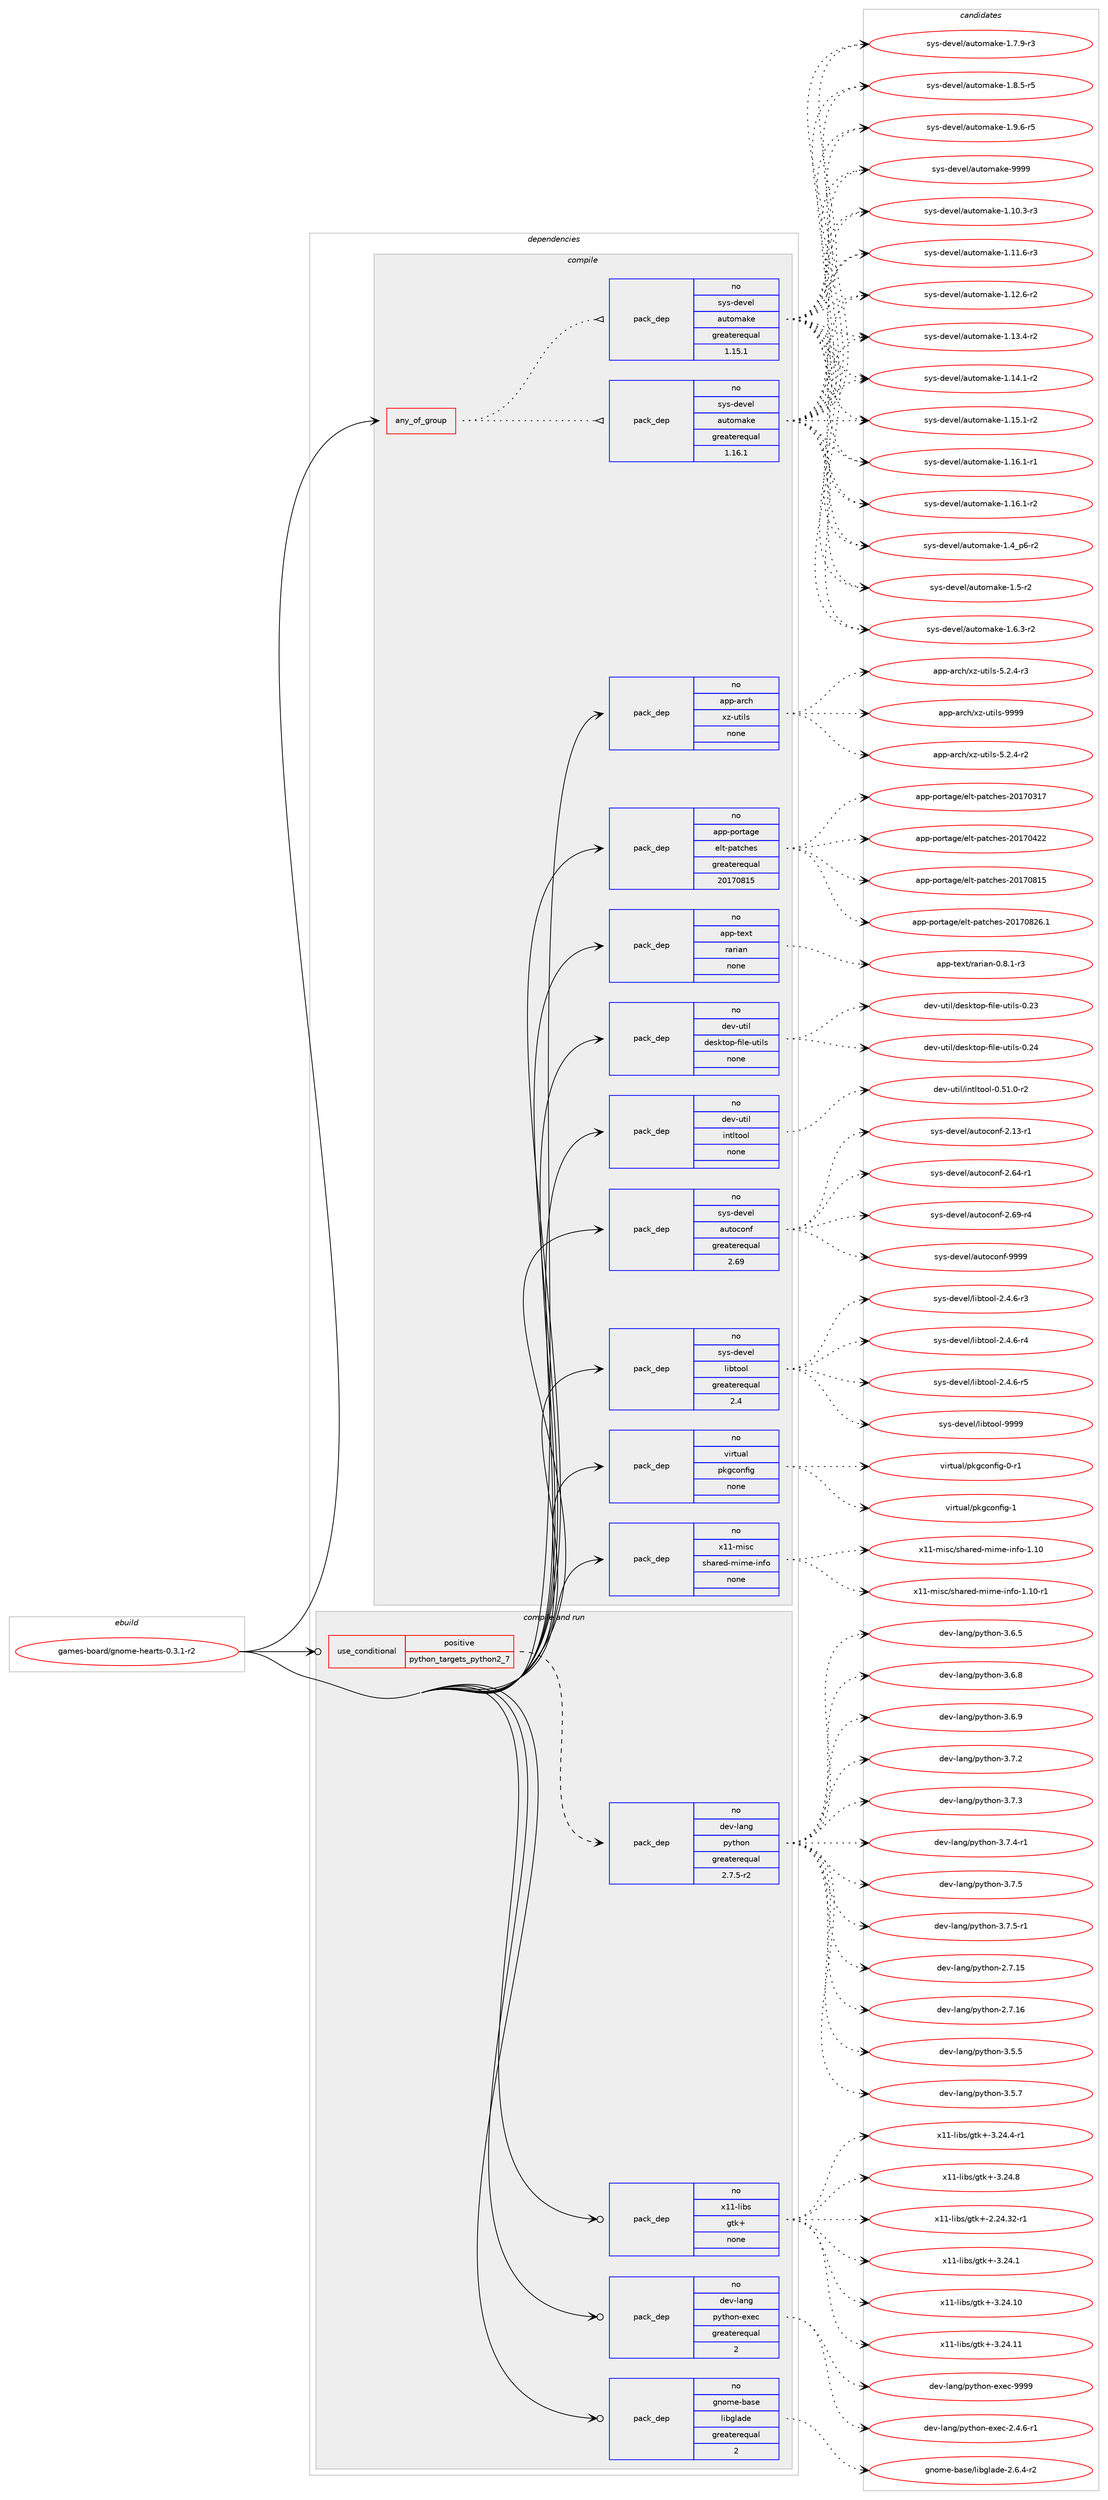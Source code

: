 digraph prolog {

# *************
# Graph options
# *************

newrank=true;
concentrate=true;
compound=true;
graph [rankdir=LR,fontname=Helvetica,fontsize=10,ranksep=1.5];#, ranksep=2.5, nodesep=0.2];
edge  [arrowhead=vee];
node  [fontname=Helvetica,fontsize=10];

# **********
# The ebuild
# **********

subgraph cluster_leftcol {
color=gray;
rank=same;
label=<<i>ebuild</i>>;
id [label="games-board/gnome-hearts-0.3.1-r2", color=red, width=4, href="../games-board/gnome-hearts-0.3.1-r2.svg"];
}

# ****************
# The dependencies
# ****************

subgraph cluster_midcol {
color=gray;
label=<<i>dependencies</i>>;
subgraph cluster_compile {
fillcolor="#eeeeee";
style=filled;
label=<<i>compile</i>>;
subgraph any11913 {
dependency737407 [label=<<TABLE BORDER="0" CELLBORDER="1" CELLSPACING="0" CELLPADDING="4"><TR><TD CELLPADDING="10">any_of_group</TD></TR></TABLE>>, shape=none, color=red];subgraph pack540887 {
dependency737408 [label=<<TABLE BORDER="0" CELLBORDER="1" CELLSPACING="0" CELLPADDING="4" WIDTH="220"><TR><TD ROWSPAN="6" CELLPADDING="30">pack_dep</TD></TR><TR><TD WIDTH="110">no</TD></TR><TR><TD>sys-devel</TD></TR><TR><TD>automake</TD></TR><TR><TD>greaterequal</TD></TR><TR><TD>1.16.1</TD></TR></TABLE>>, shape=none, color=blue];
}
dependency737407:e -> dependency737408:w [weight=20,style="dotted",arrowhead="oinv"];
subgraph pack540888 {
dependency737409 [label=<<TABLE BORDER="0" CELLBORDER="1" CELLSPACING="0" CELLPADDING="4" WIDTH="220"><TR><TD ROWSPAN="6" CELLPADDING="30">pack_dep</TD></TR><TR><TD WIDTH="110">no</TD></TR><TR><TD>sys-devel</TD></TR><TR><TD>automake</TD></TR><TR><TD>greaterequal</TD></TR><TR><TD>1.15.1</TD></TR></TABLE>>, shape=none, color=blue];
}
dependency737407:e -> dependency737409:w [weight=20,style="dotted",arrowhead="oinv"];
}
id:e -> dependency737407:w [weight=20,style="solid",arrowhead="vee"];
subgraph pack540889 {
dependency737410 [label=<<TABLE BORDER="0" CELLBORDER="1" CELLSPACING="0" CELLPADDING="4" WIDTH="220"><TR><TD ROWSPAN="6" CELLPADDING="30">pack_dep</TD></TR><TR><TD WIDTH="110">no</TD></TR><TR><TD>app-arch</TD></TR><TR><TD>xz-utils</TD></TR><TR><TD>none</TD></TR><TR><TD></TD></TR></TABLE>>, shape=none, color=blue];
}
id:e -> dependency737410:w [weight=20,style="solid",arrowhead="vee"];
subgraph pack540890 {
dependency737411 [label=<<TABLE BORDER="0" CELLBORDER="1" CELLSPACING="0" CELLPADDING="4" WIDTH="220"><TR><TD ROWSPAN="6" CELLPADDING="30">pack_dep</TD></TR><TR><TD WIDTH="110">no</TD></TR><TR><TD>app-portage</TD></TR><TR><TD>elt-patches</TD></TR><TR><TD>greaterequal</TD></TR><TR><TD>20170815</TD></TR></TABLE>>, shape=none, color=blue];
}
id:e -> dependency737411:w [weight=20,style="solid",arrowhead="vee"];
subgraph pack540891 {
dependency737412 [label=<<TABLE BORDER="0" CELLBORDER="1" CELLSPACING="0" CELLPADDING="4" WIDTH="220"><TR><TD ROWSPAN="6" CELLPADDING="30">pack_dep</TD></TR><TR><TD WIDTH="110">no</TD></TR><TR><TD>app-text</TD></TR><TR><TD>rarian</TD></TR><TR><TD>none</TD></TR><TR><TD></TD></TR></TABLE>>, shape=none, color=blue];
}
id:e -> dependency737412:w [weight=20,style="solid",arrowhead="vee"];
subgraph pack540892 {
dependency737413 [label=<<TABLE BORDER="0" CELLBORDER="1" CELLSPACING="0" CELLPADDING="4" WIDTH="220"><TR><TD ROWSPAN="6" CELLPADDING="30">pack_dep</TD></TR><TR><TD WIDTH="110">no</TD></TR><TR><TD>dev-util</TD></TR><TR><TD>desktop-file-utils</TD></TR><TR><TD>none</TD></TR><TR><TD></TD></TR></TABLE>>, shape=none, color=blue];
}
id:e -> dependency737413:w [weight=20,style="solid",arrowhead="vee"];
subgraph pack540893 {
dependency737414 [label=<<TABLE BORDER="0" CELLBORDER="1" CELLSPACING="0" CELLPADDING="4" WIDTH="220"><TR><TD ROWSPAN="6" CELLPADDING="30">pack_dep</TD></TR><TR><TD WIDTH="110">no</TD></TR><TR><TD>dev-util</TD></TR><TR><TD>intltool</TD></TR><TR><TD>none</TD></TR><TR><TD></TD></TR></TABLE>>, shape=none, color=blue];
}
id:e -> dependency737414:w [weight=20,style="solid",arrowhead="vee"];
subgraph pack540894 {
dependency737415 [label=<<TABLE BORDER="0" CELLBORDER="1" CELLSPACING="0" CELLPADDING="4" WIDTH="220"><TR><TD ROWSPAN="6" CELLPADDING="30">pack_dep</TD></TR><TR><TD WIDTH="110">no</TD></TR><TR><TD>sys-devel</TD></TR><TR><TD>autoconf</TD></TR><TR><TD>greaterequal</TD></TR><TR><TD>2.69</TD></TR></TABLE>>, shape=none, color=blue];
}
id:e -> dependency737415:w [weight=20,style="solid",arrowhead="vee"];
subgraph pack540895 {
dependency737416 [label=<<TABLE BORDER="0" CELLBORDER="1" CELLSPACING="0" CELLPADDING="4" WIDTH="220"><TR><TD ROWSPAN="6" CELLPADDING="30">pack_dep</TD></TR><TR><TD WIDTH="110">no</TD></TR><TR><TD>sys-devel</TD></TR><TR><TD>libtool</TD></TR><TR><TD>greaterequal</TD></TR><TR><TD>2.4</TD></TR></TABLE>>, shape=none, color=blue];
}
id:e -> dependency737416:w [weight=20,style="solid",arrowhead="vee"];
subgraph pack540896 {
dependency737417 [label=<<TABLE BORDER="0" CELLBORDER="1" CELLSPACING="0" CELLPADDING="4" WIDTH="220"><TR><TD ROWSPAN="6" CELLPADDING="30">pack_dep</TD></TR><TR><TD WIDTH="110">no</TD></TR><TR><TD>virtual</TD></TR><TR><TD>pkgconfig</TD></TR><TR><TD>none</TD></TR><TR><TD></TD></TR></TABLE>>, shape=none, color=blue];
}
id:e -> dependency737417:w [weight=20,style="solid",arrowhead="vee"];
subgraph pack540897 {
dependency737418 [label=<<TABLE BORDER="0" CELLBORDER="1" CELLSPACING="0" CELLPADDING="4" WIDTH="220"><TR><TD ROWSPAN="6" CELLPADDING="30">pack_dep</TD></TR><TR><TD WIDTH="110">no</TD></TR><TR><TD>x11-misc</TD></TR><TR><TD>shared-mime-info</TD></TR><TR><TD>none</TD></TR><TR><TD></TD></TR></TABLE>>, shape=none, color=blue];
}
id:e -> dependency737418:w [weight=20,style="solid",arrowhead="vee"];
}
subgraph cluster_compileandrun {
fillcolor="#eeeeee";
style=filled;
label=<<i>compile and run</i>>;
subgraph cond184228 {
dependency737419 [label=<<TABLE BORDER="0" CELLBORDER="1" CELLSPACING="0" CELLPADDING="4"><TR><TD ROWSPAN="3" CELLPADDING="10">use_conditional</TD></TR><TR><TD>positive</TD></TR><TR><TD>python_targets_python2_7</TD></TR></TABLE>>, shape=none, color=red];
subgraph pack540898 {
dependency737420 [label=<<TABLE BORDER="0" CELLBORDER="1" CELLSPACING="0" CELLPADDING="4" WIDTH="220"><TR><TD ROWSPAN="6" CELLPADDING="30">pack_dep</TD></TR><TR><TD WIDTH="110">no</TD></TR><TR><TD>dev-lang</TD></TR><TR><TD>python</TD></TR><TR><TD>greaterequal</TD></TR><TR><TD>2.7.5-r2</TD></TR></TABLE>>, shape=none, color=blue];
}
dependency737419:e -> dependency737420:w [weight=20,style="dashed",arrowhead="vee"];
}
id:e -> dependency737419:w [weight=20,style="solid",arrowhead="odotvee"];
subgraph pack540899 {
dependency737421 [label=<<TABLE BORDER="0" CELLBORDER="1" CELLSPACING="0" CELLPADDING="4" WIDTH="220"><TR><TD ROWSPAN="6" CELLPADDING="30">pack_dep</TD></TR><TR><TD WIDTH="110">no</TD></TR><TR><TD>dev-lang</TD></TR><TR><TD>python-exec</TD></TR><TR><TD>greaterequal</TD></TR><TR><TD>2</TD></TR></TABLE>>, shape=none, color=blue];
}
id:e -> dependency737421:w [weight=20,style="solid",arrowhead="odotvee"];
subgraph pack540900 {
dependency737422 [label=<<TABLE BORDER="0" CELLBORDER="1" CELLSPACING="0" CELLPADDING="4" WIDTH="220"><TR><TD ROWSPAN="6" CELLPADDING="30">pack_dep</TD></TR><TR><TD WIDTH="110">no</TD></TR><TR><TD>gnome-base</TD></TR><TR><TD>libglade</TD></TR><TR><TD>greaterequal</TD></TR><TR><TD>2</TD></TR></TABLE>>, shape=none, color=blue];
}
id:e -> dependency737422:w [weight=20,style="solid",arrowhead="odotvee"];
subgraph pack540901 {
dependency737423 [label=<<TABLE BORDER="0" CELLBORDER="1" CELLSPACING="0" CELLPADDING="4" WIDTH="220"><TR><TD ROWSPAN="6" CELLPADDING="30">pack_dep</TD></TR><TR><TD WIDTH="110">no</TD></TR><TR><TD>x11-libs</TD></TR><TR><TD>gtk+</TD></TR><TR><TD>none</TD></TR><TR><TD></TD></TR></TABLE>>, shape=none, color=blue];
}
id:e -> dependency737423:w [weight=20,style="solid",arrowhead="odotvee"];
}
subgraph cluster_run {
fillcolor="#eeeeee";
style=filled;
label=<<i>run</i>>;
}
}

# **************
# The candidates
# **************

subgraph cluster_choices {
rank=same;
color=gray;
label=<<i>candidates</i>>;

subgraph choice540887 {
color=black;
nodesep=1;
choice11512111545100101118101108479711711611110997107101454946494846514511451 [label="sys-devel/automake-1.10.3-r3", color=red, width=4,href="../sys-devel/automake-1.10.3-r3.svg"];
choice11512111545100101118101108479711711611110997107101454946494946544511451 [label="sys-devel/automake-1.11.6-r3", color=red, width=4,href="../sys-devel/automake-1.11.6-r3.svg"];
choice11512111545100101118101108479711711611110997107101454946495046544511450 [label="sys-devel/automake-1.12.6-r2", color=red, width=4,href="../sys-devel/automake-1.12.6-r2.svg"];
choice11512111545100101118101108479711711611110997107101454946495146524511450 [label="sys-devel/automake-1.13.4-r2", color=red, width=4,href="../sys-devel/automake-1.13.4-r2.svg"];
choice11512111545100101118101108479711711611110997107101454946495246494511450 [label="sys-devel/automake-1.14.1-r2", color=red, width=4,href="../sys-devel/automake-1.14.1-r2.svg"];
choice11512111545100101118101108479711711611110997107101454946495346494511450 [label="sys-devel/automake-1.15.1-r2", color=red, width=4,href="../sys-devel/automake-1.15.1-r2.svg"];
choice11512111545100101118101108479711711611110997107101454946495446494511449 [label="sys-devel/automake-1.16.1-r1", color=red, width=4,href="../sys-devel/automake-1.16.1-r1.svg"];
choice11512111545100101118101108479711711611110997107101454946495446494511450 [label="sys-devel/automake-1.16.1-r2", color=red, width=4,href="../sys-devel/automake-1.16.1-r2.svg"];
choice115121115451001011181011084797117116111109971071014549465295112544511450 [label="sys-devel/automake-1.4_p6-r2", color=red, width=4,href="../sys-devel/automake-1.4_p6-r2.svg"];
choice11512111545100101118101108479711711611110997107101454946534511450 [label="sys-devel/automake-1.5-r2", color=red, width=4,href="../sys-devel/automake-1.5-r2.svg"];
choice115121115451001011181011084797117116111109971071014549465446514511450 [label="sys-devel/automake-1.6.3-r2", color=red, width=4,href="../sys-devel/automake-1.6.3-r2.svg"];
choice115121115451001011181011084797117116111109971071014549465546574511451 [label="sys-devel/automake-1.7.9-r3", color=red, width=4,href="../sys-devel/automake-1.7.9-r3.svg"];
choice115121115451001011181011084797117116111109971071014549465646534511453 [label="sys-devel/automake-1.8.5-r5", color=red, width=4,href="../sys-devel/automake-1.8.5-r5.svg"];
choice115121115451001011181011084797117116111109971071014549465746544511453 [label="sys-devel/automake-1.9.6-r5", color=red, width=4,href="../sys-devel/automake-1.9.6-r5.svg"];
choice115121115451001011181011084797117116111109971071014557575757 [label="sys-devel/automake-9999", color=red, width=4,href="../sys-devel/automake-9999.svg"];
dependency737408:e -> choice11512111545100101118101108479711711611110997107101454946494846514511451:w [style=dotted,weight="100"];
dependency737408:e -> choice11512111545100101118101108479711711611110997107101454946494946544511451:w [style=dotted,weight="100"];
dependency737408:e -> choice11512111545100101118101108479711711611110997107101454946495046544511450:w [style=dotted,weight="100"];
dependency737408:e -> choice11512111545100101118101108479711711611110997107101454946495146524511450:w [style=dotted,weight="100"];
dependency737408:e -> choice11512111545100101118101108479711711611110997107101454946495246494511450:w [style=dotted,weight="100"];
dependency737408:e -> choice11512111545100101118101108479711711611110997107101454946495346494511450:w [style=dotted,weight="100"];
dependency737408:e -> choice11512111545100101118101108479711711611110997107101454946495446494511449:w [style=dotted,weight="100"];
dependency737408:e -> choice11512111545100101118101108479711711611110997107101454946495446494511450:w [style=dotted,weight="100"];
dependency737408:e -> choice115121115451001011181011084797117116111109971071014549465295112544511450:w [style=dotted,weight="100"];
dependency737408:e -> choice11512111545100101118101108479711711611110997107101454946534511450:w [style=dotted,weight="100"];
dependency737408:e -> choice115121115451001011181011084797117116111109971071014549465446514511450:w [style=dotted,weight="100"];
dependency737408:e -> choice115121115451001011181011084797117116111109971071014549465546574511451:w [style=dotted,weight="100"];
dependency737408:e -> choice115121115451001011181011084797117116111109971071014549465646534511453:w [style=dotted,weight="100"];
dependency737408:e -> choice115121115451001011181011084797117116111109971071014549465746544511453:w [style=dotted,weight="100"];
dependency737408:e -> choice115121115451001011181011084797117116111109971071014557575757:w [style=dotted,weight="100"];
}
subgraph choice540888 {
color=black;
nodesep=1;
choice11512111545100101118101108479711711611110997107101454946494846514511451 [label="sys-devel/automake-1.10.3-r3", color=red, width=4,href="../sys-devel/automake-1.10.3-r3.svg"];
choice11512111545100101118101108479711711611110997107101454946494946544511451 [label="sys-devel/automake-1.11.6-r3", color=red, width=4,href="../sys-devel/automake-1.11.6-r3.svg"];
choice11512111545100101118101108479711711611110997107101454946495046544511450 [label="sys-devel/automake-1.12.6-r2", color=red, width=4,href="../sys-devel/automake-1.12.6-r2.svg"];
choice11512111545100101118101108479711711611110997107101454946495146524511450 [label="sys-devel/automake-1.13.4-r2", color=red, width=4,href="../sys-devel/automake-1.13.4-r2.svg"];
choice11512111545100101118101108479711711611110997107101454946495246494511450 [label="sys-devel/automake-1.14.1-r2", color=red, width=4,href="../sys-devel/automake-1.14.1-r2.svg"];
choice11512111545100101118101108479711711611110997107101454946495346494511450 [label="sys-devel/automake-1.15.1-r2", color=red, width=4,href="../sys-devel/automake-1.15.1-r2.svg"];
choice11512111545100101118101108479711711611110997107101454946495446494511449 [label="sys-devel/automake-1.16.1-r1", color=red, width=4,href="../sys-devel/automake-1.16.1-r1.svg"];
choice11512111545100101118101108479711711611110997107101454946495446494511450 [label="sys-devel/automake-1.16.1-r2", color=red, width=4,href="../sys-devel/automake-1.16.1-r2.svg"];
choice115121115451001011181011084797117116111109971071014549465295112544511450 [label="sys-devel/automake-1.4_p6-r2", color=red, width=4,href="../sys-devel/automake-1.4_p6-r2.svg"];
choice11512111545100101118101108479711711611110997107101454946534511450 [label="sys-devel/automake-1.5-r2", color=red, width=4,href="../sys-devel/automake-1.5-r2.svg"];
choice115121115451001011181011084797117116111109971071014549465446514511450 [label="sys-devel/automake-1.6.3-r2", color=red, width=4,href="../sys-devel/automake-1.6.3-r2.svg"];
choice115121115451001011181011084797117116111109971071014549465546574511451 [label="sys-devel/automake-1.7.9-r3", color=red, width=4,href="../sys-devel/automake-1.7.9-r3.svg"];
choice115121115451001011181011084797117116111109971071014549465646534511453 [label="sys-devel/automake-1.8.5-r5", color=red, width=4,href="../sys-devel/automake-1.8.5-r5.svg"];
choice115121115451001011181011084797117116111109971071014549465746544511453 [label="sys-devel/automake-1.9.6-r5", color=red, width=4,href="../sys-devel/automake-1.9.6-r5.svg"];
choice115121115451001011181011084797117116111109971071014557575757 [label="sys-devel/automake-9999", color=red, width=4,href="../sys-devel/automake-9999.svg"];
dependency737409:e -> choice11512111545100101118101108479711711611110997107101454946494846514511451:w [style=dotted,weight="100"];
dependency737409:e -> choice11512111545100101118101108479711711611110997107101454946494946544511451:w [style=dotted,weight="100"];
dependency737409:e -> choice11512111545100101118101108479711711611110997107101454946495046544511450:w [style=dotted,weight="100"];
dependency737409:e -> choice11512111545100101118101108479711711611110997107101454946495146524511450:w [style=dotted,weight="100"];
dependency737409:e -> choice11512111545100101118101108479711711611110997107101454946495246494511450:w [style=dotted,weight="100"];
dependency737409:e -> choice11512111545100101118101108479711711611110997107101454946495346494511450:w [style=dotted,weight="100"];
dependency737409:e -> choice11512111545100101118101108479711711611110997107101454946495446494511449:w [style=dotted,weight="100"];
dependency737409:e -> choice11512111545100101118101108479711711611110997107101454946495446494511450:w [style=dotted,weight="100"];
dependency737409:e -> choice115121115451001011181011084797117116111109971071014549465295112544511450:w [style=dotted,weight="100"];
dependency737409:e -> choice11512111545100101118101108479711711611110997107101454946534511450:w [style=dotted,weight="100"];
dependency737409:e -> choice115121115451001011181011084797117116111109971071014549465446514511450:w [style=dotted,weight="100"];
dependency737409:e -> choice115121115451001011181011084797117116111109971071014549465546574511451:w [style=dotted,weight="100"];
dependency737409:e -> choice115121115451001011181011084797117116111109971071014549465646534511453:w [style=dotted,weight="100"];
dependency737409:e -> choice115121115451001011181011084797117116111109971071014549465746544511453:w [style=dotted,weight="100"];
dependency737409:e -> choice115121115451001011181011084797117116111109971071014557575757:w [style=dotted,weight="100"];
}
subgraph choice540889 {
color=black;
nodesep=1;
choice9711211245971149910447120122451171161051081154553465046524511450 [label="app-arch/xz-utils-5.2.4-r2", color=red, width=4,href="../app-arch/xz-utils-5.2.4-r2.svg"];
choice9711211245971149910447120122451171161051081154553465046524511451 [label="app-arch/xz-utils-5.2.4-r3", color=red, width=4,href="../app-arch/xz-utils-5.2.4-r3.svg"];
choice9711211245971149910447120122451171161051081154557575757 [label="app-arch/xz-utils-9999", color=red, width=4,href="../app-arch/xz-utils-9999.svg"];
dependency737410:e -> choice9711211245971149910447120122451171161051081154553465046524511450:w [style=dotted,weight="100"];
dependency737410:e -> choice9711211245971149910447120122451171161051081154553465046524511451:w [style=dotted,weight="100"];
dependency737410:e -> choice9711211245971149910447120122451171161051081154557575757:w [style=dotted,weight="100"];
}
subgraph choice540890 {
color=black;
nodesep=1;
choice97112112451121111141169710310147101108116451129711699104101115455048495548514955 [label="app-portage/elt-patches-20170317", color=red, width=4,href="../app-portage/elt-patches-20170317.svg"];
choice97112112451121111141169710310147101108116451129711699104101115455048495548525050 [label="app-portage/elt-patches-20170422", color=red, width=4,href="../app-portage/elt-patches-20170422.svg"];
choice97112112451121111141169710310147101108116451129711699104101115455048495548564953 [label="app-portage/elt-patches-20170815", color=red, width=4,href="../app-portage/elt-patches-20170815.svg"];
choice971121124511211111411697103101471011081164511297116991041011154550484955485650544649 [label="app-portage/elt-patches-20170826.1", color=red, width=4,href="../app-portage/elt-patches-20170826.1.svg"];
dependency737411:e -> choice97112112451121111141169710310147101108116451129711699104101115455048495548514955:w [style=dotted,weight="100"];
dependency737411:e -> choice97112112451121111141169710310147101108116451129711699104101115455048495548525050:w [style=dotted,weight="100"];
dependency737411:e -> choice97112112451121111141169710310147101108116451129711699104101115455048495548564953:w [style=dotted,weight="100"];
dependency737411:e -> choice971121124511211111411697103101471011081164511297116991041011154550484955485650544649:w [style=dotted,weight="100"];
}
subgraph choice540891 {
color=black;
nodesep=1;
choice97112112451161011201164711497114105971104548465646494511451 [label="app-text/rarian-0.8.1-r3", color=red, width=4,href="../app-text/rarian-0.8.1-r3.svg"];
dependency737412:e -> choice97112112451161011201164711497114105971104548465646494511451:w [style=dotted,weight="100"];
}
subgraph choice540892 {
color=black;
nodesep=1;
choice100101118451171161051084710010111510711611111245102105108101451171161051081154548465051 [label="dev-util/desktop-file-utils-0.23", color=red, width=4,href="../dev-util/desktop-file-utils-0.23.svg"];
choice100101118451171161051084710010111510711611111245102105108101451171161051081154548465052 [label="dev-util/desktop-file-utils-0.24", color=red, width=4,href="../dev-util/desktop-file-utils-0.24.svg"];
dependency737413:e -> choice100101118451171161051084710010111510711611111245102105108101451171161051081154548465051:w [style=dotted,weight="100"];
dependency737413:e -> choice100101118451171161051084710010111510711611111245102105108101451171161051081154548465052:w [style=dotted,weight="100"];
}
subgraph choice540893 {
color=black;
nodesep=1;
choice1001011184511711610510847105110116108116111111108454846534946484511450 [label="dev-util/intltool-0.51.0-r2", color=red, width=4,href="../dev-util/intltool-0.51.0-r2.svg"];
dependency737414:e -> choice1001011184511711610510847105110116108116111111108454846534946484511450:w [style=dotted,weight="100"];
}
subgraph choice540894 {
color=black;
nodesep=1;
choice1151211154510010111810110847971171161119911111010245504649514511449 [label="sys-devel/autoconf-2.13-r1", color=red, width=4,href="../sys-devel/autoconf-2.13-r1.svg"];
choice1151211154510010111810110847971171161119911111010245504654524511449 [label="sys-devel/autoconf-2.64-r1", color=red, width=4,href="../sys-devel/autoconf-2.64-r1.svg"];
choice1151211154510010111810110847971171161119911111010245504654574511452 [label="sys-devel/autoconf-2.69-r4", color=red, width=4,href="../sys-devel/autoconf-2.69-r4.svg"];
choice115121115451001011181011084797117116111991111101024557575757 [label="sys-devel/autoconf-9999", color=red, width=4,href="../sys-devel/autoconf-9999.svg"];
dependency737415:e -> choice1151211154510010111810110847971171161119911111010245504649514511449:w [style=dotted,weight="100"];
dependency737415:e -> choice1151211154510010111810110847971171161119911111010245504654524511449:w [style=dotted,weight="100"];
dependency737415:e -> choice1151211154510010111810110847971171161119911111010245504654574511452:w [style=dotted,weight="100"];
dependency737415:e -> choice115121115451001011181011084797117116111991111101024557575757:w [style=dotted,weight="100"];
}
subgraph choice540895 {
color=black;
nodesep=1;
choice1151211154510010111810110847108105981161111111084550465246544511451 [label="sys-devel/libtool-2.4.6-r3", color=red, width=4,href="../sys-devel/libtool-2.4.6-r3.svg"];
choice1151211154510010111810110847108105981161111111084550465246544511452 [label="sys-devel/libtool-2.4.6-r4", color=red, width=4,href="../sys-devel/libtool-2.4.6-r4.svg"];
choice1151211154510010111810110847108105981161111111084550465246544511453 [label="sys-devel/libtool-2.4.6-r5", color=red, width=4,href="../sys-devel/libtool-2.4.6-r5.svg"];
choice1151211154510010111810110847108105981161111111084557575757 [label="sys-devel/libtool-9999", color=red, width=4,href="../sys-devel/libtool-9999.svg"];
dependency737416:e -> choice1151211154510010111810110847108105981161111111084550465246544511451:w [style=dotted,weight="100"];
dependency737416:e -> choice1151211154510010111810110847108105981161111111084550465246544511452:w [style=dotted,weight="100"];
dependency737416:e -> choice1151211154510010111810110847108105981161111111084550465246544511453:w [style=dotted,weight="100"];
dependency737416:e -> choice1151211154510010111810110847108105981161111111084557575757:w [style=dotted,weight="100"];
}
subgraph choice540896 {
color=black;
nodesep=1;
choice11810511411611797108471121071039911111010210510345484511449 [label="virtual/pkgconfig-0-r1", color=red, width=4,href="../virtual/pkgconfig-0-r1.svg"];
choice1181051141161179710847112107103991111101021051034549 [label="virtual/pkgconfig-1", color=red, width=4,href="../virtual/pkgconfig-1.svg"];
dependency737417:e -> choice11810511411611797108471121071039911111010210510345484511449:w [style=dotted,weight="100"];
dependency737417:e -> choice1181051141161179710847112107103991111101021051034549:w [style=dotted,weight="100"];
}
subgraph choice540897 {
color=black;
nodesep=1;
choice12049494510910511599471151049711410110045109105109101451051101021114549464948 [label="x11-misc/shared-mime-info-1.10", color=red, width=4,href="../x11-misc/shared-mime-info-1.10.svg"];
choice120494945109105115994711510497114101100451091051091014510511010211145494649484511449 [label="x11-misc/shared-mime-info-1.10-r1", color=red, width=4,href="../x11-misc/shared-mime-info-1.10-r1.svg"];
dependency737418:e -> choice12049494510910511599471151049711410110045109105109101451051101021114549464948:w [style=dotted,weight="100"];
dependency737418:e -> choice120494945109105115994711510497114101100451091051091014510511010211145494649484511449:w [style=dotted,weight="100"];
}
subgraph choice540898 {
color=black;
nodesep=1;
choice10010111845108971101034711212111610411111045504655464953 [label="dev-lang/python-2.7.15", color=red, width=4,href="../dev-lang/python-2.7.15.svg"];
choice10010111845108971101034711212111610411111045504655464954 [label="dev-lang/python-2.7.16", color=red, width=4,href="../dev-lang/python-2.7.16.svg"];
choice100101118451089711010347112121116104111110455146534653 [label="dev-lang/python-3.5.5", color=red, width=4,href="../dev-lang/python-3.5.5.svg"];
choice100101118451089711010347112121116104111110455146534655 [label="dev-lang/python-3.5.7", color=red, width=4,href="../dev-lang/python-3.5.7.svg"];
choice100101118451089711010347112121116104111110455146544653 [label="dev-lang/python-3.6.5", color=red, width=4,href="../dev-lang/python-3.6.5.svg"];
choice100101118451089711010347112121116104111110455146544656 [label="dev-lang/python-3.6.8", color=red, width=4,href="../dev-lang/python-3.6.8.svg"];
choice100101118451089711010347112121116104111110455146544657 [label="dev-lang/python-3.6.9", color=red, width=4,href="../dev-lang/python-3.6.9.svg"];
choice100101118451089711010347112121116104111110455146554650 [label="dev-lang/python-3.7.2", color=red, width=4,href="../dev-lang/python-3.7.2.svg"];
choice100101118451089711010347112121116104111110455146554651 [label="dev-lang/python-3.7.3", color=red, width=4,href="../dev-lang/python-3.7.3.svg"];
choice1001011184510897110103471121211161041111104551465546524511449 [label="dev-lang/python-3.7.4-r1", color=red, width=4,href="../dev-lang/python-3.7.4-r1.svg"];
choice100101118451089711010347112121116104111110455146554653 [label="dev-lang/python-3.7.5", color=red, width=4,href="../dev-lang/python-3.7.5.svg"];
choice1001011184510897110103471121211161041111104551465546534511449 [label="dev-lang/python-3.7.5-r1", color=red, width=4,href="../dev-lang/python-3.7.5-r1.svg"];
dependency737420:e -> choice10010111845108971101034711212111610411111045504655464953:w [style=dotted,weight="100"];
dependency737420:e -> choice10010111845108971101034711212111610411111045504655464954:w [style=dotted,weight="100"];
dependency737420:e -> choice100101118451089711010347112121116104111110455146534653:w [style=dotted,weight="100"];
dependency737420:e -> choice100101118451089711010347112121116104111110455146534655:w [style=dotted,weight="100"];
dependency737420:e -> choice100101118451089711010347112121116104111110455146544653:w [style=dotted,weight="100"];
dependency737420:e -> choice100101118451089711010347112121116104111110455146544656:w [style=dotted,weight="100"];
dependency737420:e -> choice100101118451089711010347112121116104111110455146544657:w [style=dotted,weight="100"];
dependency737420:e -> choice100101118451089711010347112121116104111110455146554650:w [style=dotted,weight="100"];
dependency737420:e -> choice100101118451089711010347112121116104111110455146554651:w [style=dotted,weight="100"];
dependency737420:e -> choice1001011184510897110103471121211161041111104551465546524511449:w [style=dotted,weight="100"];
dependency737420:e -> choice100101118451089711010347112121116104111110455146554653:w [style=dotted,weight="100"];
dependency737420:e -> choice1001011184510897110103471121211161041111104551465546534511449:w [style=dotted,weight="100"];
}
subgraph choice540899 {
color=black;
nodesep=1;
choice10010111845108971101034711212111610411111045101120101994550465246544511449 [label="dev-lang/python-exec-2.4.6-r1", color=red, width=4,href="../dev-lang/python-exec-2.4.6-r1.svg"];
choice10010111845108971101034711212111610411111045101120101994557575757 [label="dev-lang/python-exec-9999", color=red, width=4,href="../dev-lang/python-exec-9999.svg"];
dependency737421:e -> choice10010111845108971101034711212111610411111045101120101994550465246544511449:w [style=dotted,weight="100"];
dependency737421:e -> choice10010111845108971101034711212111610411111045101120101994557575757:w [style=dotted,weight="100"];
}
subgraph choice540900 {
color=black;
nodesep=1;
choice1031101111091014598971151014710810598103108971001014550465446524511450 [label="gnome-base/libglade-2.6.4-r2", color=red, width=4,href="../gnome-base/libglade-2.6.4-r2.svg"];
dependency737422:e -> choice1031101111091014598971151014710810598103108971001014550465446524511450:w [style=dotted,weight="100"];
}
subgraph choice540901 {
color=black;
nodesep=1;
choice12049494510810598115471031161074345504650524651504511449 [label="x11-libs/gtk+-2.24.32-r1", color=red, width=4,href="../x11-libs/gtk+-2.24.32-r1.svg"];
choice12049494510810598115471031161074345514650524649 [label="x11-libs/gtk+-3.24.1", color=red, width=4,href="../x11-libs/gtk+-3.24.1.svg"];
choice1204949451081059811547103116107434551465052464948 [label="x11-libs/gtk+-3.24.10", color=red, width=4,href="../x11-libs/gtk+-3.24.10.svg"];
choice1204949451081059811547103116107434551465052464949 [label="x11-libs/gtk+-3.24.11", color=red, width=4,href="../x11-libs/gtk+-3.24.11.svg"];
choice120494945108105981154710311610743455146505246524511449 [label="x11-libs/gtk+-3.24.4-r1", color=red, width=4,href="../x11-libs/gtk+-3.24.4-r1.svg"];
choice12049494510810598115471031161074345514650524656 [label="x11-libs/gtk+-3.24.8", color=red, width=4,href="../x11-libs/gtk+-3.24.8.svg"];
dependency737423:e -> choice12049494510810598115471031161074345504650524651504511449:w [style=dotted,weight="100"];
dependency737423:e -> choice12049494510810598115471031161074345514650524649:w [style=dotted,weight="100"];
dependency737423:e -> choice1204949451081059811547103116107434551465052464948:w [style=dotted,weight="100"];
dependency737423:e -> choice1204949451081059811547103116107434551465052464949:w [style=dotted,weight="100"];
dependency737423:e -> choice120494945108105981154710311610743455146505246524511449:w [style=dotted,weight="100"];
dependency737423:e -> choice12049494510810598115471031161074345514650524656:w [style=dotted,weight="100"];
}
}

}
